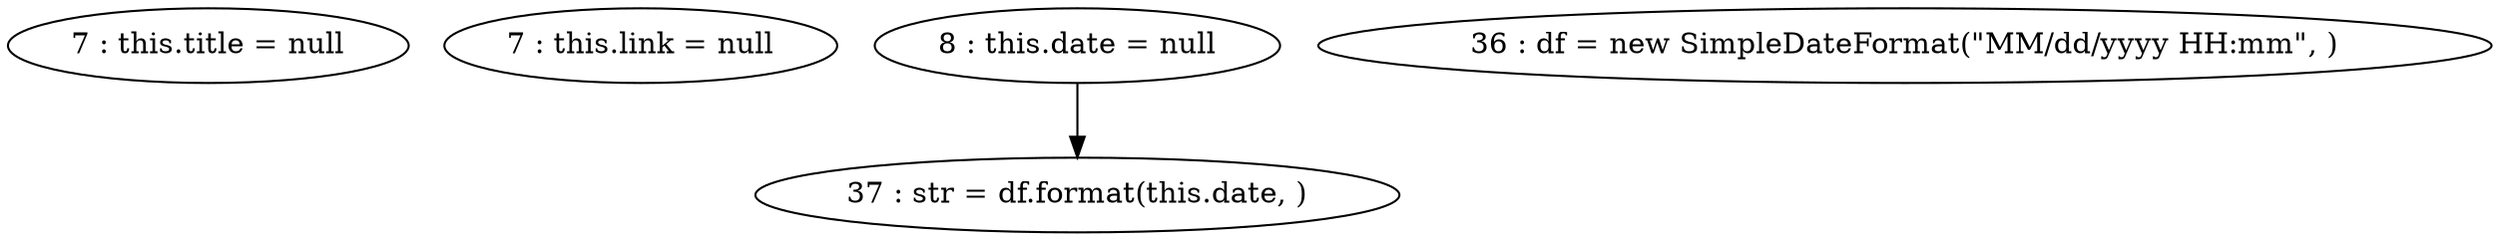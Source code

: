 digraph G {
"7 : this.title = null"
"7 : this.link = null"
"8 : this.date = null"
"8 : this.date = null" -> "37 : str = df.format(this.date, )"
"36 : df = new SimpleDateFormat(\"MM/dd/yyyy HH:mm\", )"
"37 : str = df.format(this.date, )"
}